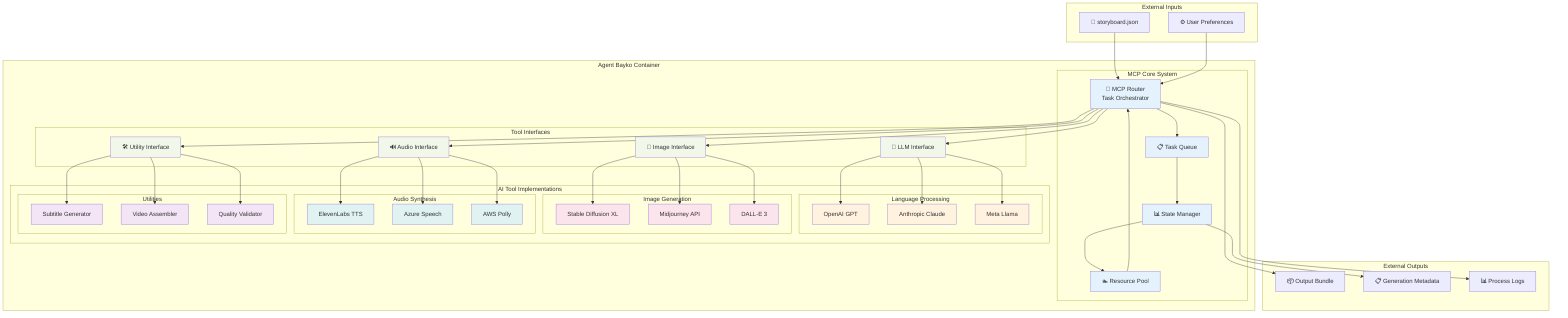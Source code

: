graph TB
    subgraph "Agent Bayko Container"
        subgraph "MCP Core System"
            MCPRouter[🔀 MCP Router<br/>Task Orchestrator]
            TaskQueue[📋 Task Queue]
            StateManager[📊 State Manager]
            ResourcePool[🏊 Resource Pool]
        end
        
        subgraph "Tool Interfaces"
            LLMInterface[🤖 LLM Interface]
            ImageInterface[🎨 Image Interface] 
            AudioInterface[🔊 Audio Interface]
            UtilInterface[🛠️ Utility Interface]
        end
        
        subgraph "AI Tool Implementations"
            subgraph "Language Processing"
                OpenAI[OpenAI GPT]
                Claude[Anthropic Claude]
                Llama[Meta Llama]
            end
            
            subgraph "Image Generation"
                SDXL[Stable Diffusion XL]
                MidJ[Midjourney API]
                DALLE[DALL-E 3]
            end
            
            subgraph "Audio Synthesis"
                ElevenLabs[ElevenLabs TTS]
                AzureTTS[Azure Speech]
                PollyTTS[AWS Polly]
            end
            
            subgraph "Utilities"
                Subtitler[Subtitle Generator]
                VideoAssembler[Video Assembler]
                QualityChecker[Quality Validator]
            end
        end
    end
    
    subgraph "External Inputs"
        StoryboardJSON[📝 storyboard.json]
        UserPrefs[⚙️ User Preferences]
    end
    
    subgraph "External Outputs"
        OutputBundle[📦 Output Bundle]
        Metadata[📋 Generation Metadata]
        Logs[📊 Process Logs]
    end
    
    %% Input Flow
    StoryboardJSON --> MCPRouter
    UserPrefs --> MCPRouter
    
    %% Core MCP Flow
    MCPRouter --> TaskQueue
    TaskQueue --> StateManager
    StateManager --> ResourcePool
    ResourcePool --> MCPRouter
    
    %% Tool Routing
    MCPRouter --> LLMInterface
    MCPRouter --> ImageInterface
    MCPRouter --> AudioInterface
    MCPRouter --> UtilInterface
    
    %% Interface to Implementation Mapping
    LLMInterface --> OpenAI
    LLMInterface --> Claude
    LLMInterface --> Llama
    
    ImageInterface --> SDXL
    ImageInterface --> MidJ
    ImageInterface --> DALLE
    
    AudioInterface --> ElevenLabs
    AudioInterface --> AzureTTS
    AudioInterface --> PollyTTS
    
    UtilInterface --> Subtitler
    UtilInterface --> VideoAssembler
    UtilInterface --> QualityChecker
    
    %% Output Generation
    MCPRouter --> OutputBundle
    StateManager --> Metadata
    MCPRouter --> Logs
    
    classDef mcpCore fill:#e3f2fd
    classDef interfaces fill:#f1f8e9
    classDef langTools fill:#fff3e0
    classDef imageTools fill:#fce4ec
    classDef audioTools fill:#e0f2f1
    classDef utilTools fill:#f3e5f5
    
    class MCPRouter,TaskQueue,StateManager,ResourcePool mcpCore
    class LLMInterface,ImageInterface,AudioInterface,UtilInterface interfaces
    class OpenAI,Claude,Llama langTools
    class SDXL,MidJ,DALLE imageTools
    class ElevenLabs,AzureTTS,PollyTTS audioTools
    class Subtitler,VideoAssembler,QualityChecker utilTools